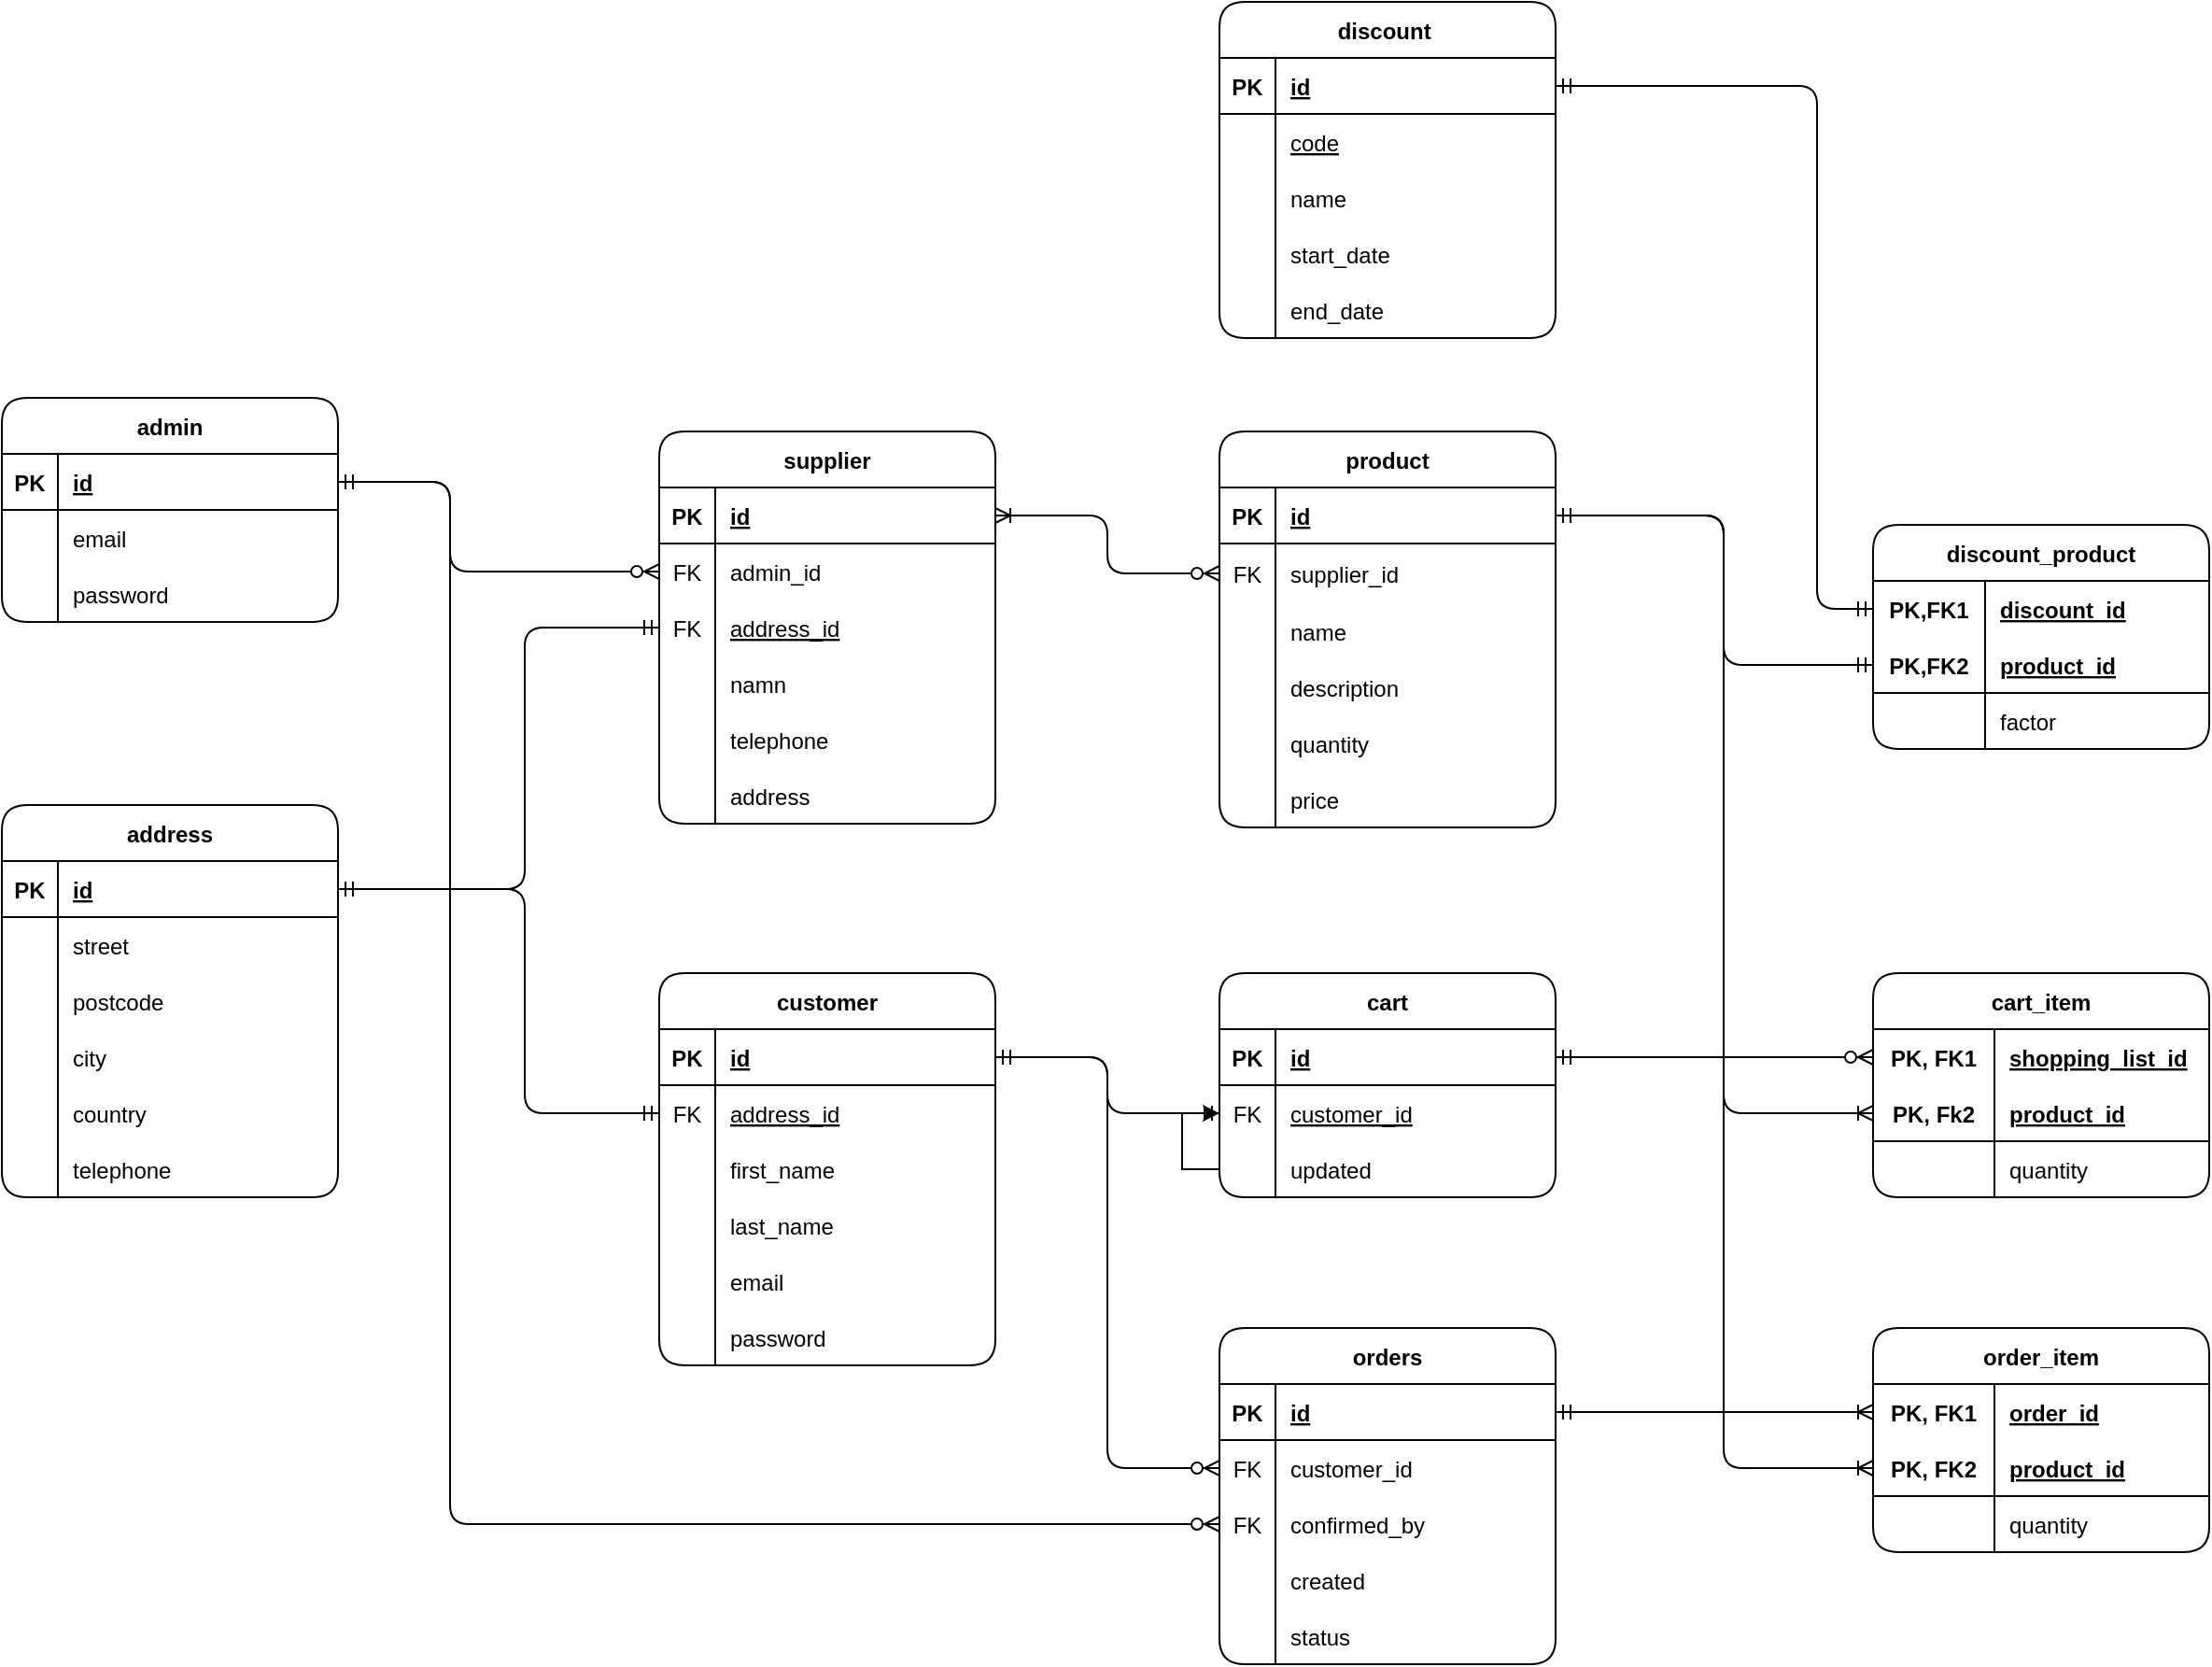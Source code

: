 <mxfile version="20.7.4" type="device"><diagram id="O_u5hDegxzhq3A6RJOMW" name="store"><mxGraphModel dx="472" dy="781" grid="1" gridSize="10" guides="1" tooltips="1" connect="1" arrows="1" fold="1" page="1" pageScale="1" pageWidth="1654" pageHeight="1169" math="0" shadow="0"><root><object label="" author="Pratchaya Khansomboon, Eric Lundin" id="0"><mxCell/></object><mxCell id="1" parent="0"/><mxCell id="uzOoil46FaPusDe4icp_-27" value="customer" style="shape=table;startSize=30;container=1;collapsible=1;childLayout=tableLayout;fixedRows=1;rowLines=0;fontStyle=1;align=center;resizeLast=1;rounded=1;" parent="1" vertex="1"><mxGeometry x="572" y="660" width="180" height="210" as="geometry"/></mxCell><mxCell id="uzOoil46FaPusDe4icp_-28" value="" style="shape=tableRow;horizontal=0;startSize=0;swimlaneHead=0;swimlaneBody=0;fillColor=none;collapsible=0;dropTarget=0;points=[[0,0.5],[1,0.5]];portConstraint=eastwest;top=0;left=0;right=0;bottom=1;" parent="uzOoil46FaPusDe4icp_-27" vertex="1"><mxGeometry y="30" width="180" height="30" as="geometry"/></mxCell><mxCell id="uzOoil46FaPusDe4icp_-29" value="PK" style="shape=partialRectangle;connectable=0;fillColor=none;top=0;left=0;bottom=0;right=0;fontStyle=1;overflow=hidden;" parent="uzOoil46FaPusDe4icp_-28" vertex="1"><mxGeometry width="30" height="30" as="geometry"><mxRectangle width="30" height="30" as="alternateBounds"/></mxGeometry></mxCell><mxCell id="uzOoil46FaPusDe4icp_-30" value="id" style="shape=partialRectangle;connectable=0;fillColor=none;top=0;left=0;bottom=0;right=0;align=left;spacingLeft=6;fontStyle=5;overflow=hidden;" parent="uzOoil46FaPusDe4icp_-28" vertex="1"><mxGeometry x="30" width="150" height="30" as="geometry"><mxRectangle width="150" height="30" as="alternateBounds"/></mxGeometry></mxCell><mxCell id="uzOoil46FaPusDe4icp_-40" value="" style="shape=tableRow;horizontal=0;startSize=0;swimlaneHead=0;swimlaneBody=0;fillColor=none;collapsible=0;dropTarget=0;points=[[0,0.5],[1,0.5]];portConstraint=eastwest;top=0;left=0;right=0;bottom=0;" parent="uzOoil46FaPusDe4icp_-27" vertex="1"><mxGeometry y="60" width="180" height="30" as="geometry"/></mxCell><mxCell id="uzOoil46FaPusDe4icp_-41" value="FK" style="shape=partialRectangle;connectable=0;fillColor=none;top=0;left=0;bottom=0;right=0;editable=1;overflow=hidden;" parent="uzOoil46FaPusDe4icp_-40" vertex="1"><mxGeometry width="30" height="30" as="geometry"><mxRectangle width="30" height="30" as="alternateBounds"/></mxGeometry></mxCell><mxCell id="uzOoil46FaPusDe4icp_-42" value="address_id" style="shape=partialRectangle;connectable=0;fillColor=none;top=0;left=0;bottom=0;right=0;align=left;spacingLeft=6;overflow=hidden;fontStyle=4" parent="uzOoil46FaPusDe4icp_-40" vertex="1"><mxGeometry x="30" width="150" height="30" as="geometry"><mxRectangle width="150" height="30" as="alternateBounds"/></mxGeometry></mxCell><mxCell id="uzOoil46FaPusDe4icp_-31" value="" style="shape=tableRow;horizontal=0;startSize=0;swimlaneHead=0;swimlaneBody=0;fillColor=none;collapsible=0;dropTarget=0;points=[[0,0.5],[1,0.5]];portConstraint=eastwest;top=0;left=0;right=0;bottom=0;" parent="uzOoil46FaPusDe4icp_-27" vertex="1"><mxGeometry y="90" width="180" height="30" as="geometry"/></mxCell><mxCell id="uzOoil46FaPusDe4icp_-32" value="" style="shape=partialRectangle;connectable=0;fillColor=none;top=0;left=0;bottom=0;right=0;editable=1;overflow=hidden;" parent="uzOoil46FaPusDe4icp_-31" vertex="1"><mxGeometry width="30" height="30" as="geometry"><mxRectangle width="30" height="30" as="alternateBounds"/></mxGeometry></mxCell><mxCell id="uzOoil46FaPusDe4icp_-33" value="first_name" style="shape=partialRectangle;connectable=0;fillColor=none;top=0;left=0;bottom=0;right=0;align=left;spacingLeft=6;overflow=hidden;" parent="uzOoil46FaPusDe4icp_-31" vertex="1"><mxGeometry x="30" width="150" height="30" as="geometry"><mxRectangle width="150" height="30" as="alternateBounds"/></mxGeometry></mxCell><mxCell id="uzOoil46FaPusDe4icp_-34" value="" style="shape=tableRow;horizontal=0;startSize=0;swimlaneHead=0;swimlaneBody=0;fillColor=none;collapsible=0;dropTarget=0;points=[[0,0.5],[1,0.5]];portConstraint=eastwest;top=0;left=0;right=0;bottom=0;" parent="uzOoil46FaPusDe4icp_-27" vertex="1"><mxGeometry y="120" width="180" height="30" as="geometry"/></mxCell><mxCell id="uzOoil46FaPusDe4icp_-35" value="" style="shape=partialRectangle;connectable=0;fillColor=none;top=0;left=0;bottom=0;right=0;editable=1;overflow=hidden;" parent="uzOoil46FaPusDe4icp_-34" vertex="1"><mxGeometry width="30" height="30" as="geometry"><mxRectangle width="30" height="30" as="alternateBounds"/></mxGeometry></mxCell><mxCell id="uzOoil46FaPusDe4icp_-36" value="last_name" style="shape=partialRectangle;connectable=0;fillColor=none;top=0;left=0;bottom=0;right=0;align=left;spacingLeft=6;overflow=hidden;" parent="uzOoil46FaPusDe4icp_-34" vertex="1"><mxGeometry x="30" width="150" height="30" as="geometry"><mxRectangle width="150" height="30" as="alternateBounds"/></mxGeometry></mxCell><mxCell id="uzOoil46FaPusDe4icp_-37" value="" style="shape=tableRow;horizontal=0;startSize=0;swimlaneHead=0;swimlaneBody=0;fillColor=none;collapsible=0;dropTarget=0;points=[[0,0.5],[1,0.5]];portConstraint=eastwest;top=0;left=0;right=0;bottom=0;" parent="uzOoil46FaPusDe4icp_-27" vertex="1"><mxGeometry y="150" width="180" height="30" as="geometry"/></mxCell><mxCell id="uzOoil46FaPusDe4icp_-38" value="" style="shape=partialRectangle;connectable=0;fillColor=none;top=0;left=0;bottom=0;right=0;editable=1;overflow=hidden;" parent="uzOoil46FaPusDe4icp_-37" vertex="1"><mxGeometry width="30" height="30" as="geometry"><mxRectangle width="30" height="30" as="alternateBounds"/></mxGeometry></mxCell><mxCell id="uzOoil46FaPusDe4icp_-39" value="email" style="shape=partialRectangle;connectable=0;fillColor=none;top=0;left=0;bottom=0;right=0;align=left;spacingLeft=6;overflow=hidden;" parent="uzOoil46FaPusDe4icp_-37" vertex="1"><mxGeometry x="30" width="150" height="30" as="geometry"><mxRectangle width="150" height="30" as="alternateBounds"/></mxGeometry></mxCell><mxCell id="uzOoil46FaPusDe4icp_-90" value="" style="shape=tableRow;horizontal=0;startSize=0;swimlaneHead=0;swimlaneBody=0;fillColor=none;collapsible=0;dropTarget=0;points=[[0,0.5],[1,0.5]];portConstraint=eastwest;top=0;left=0;right=0;bottom=0;" parent="uzOoil46FaPusDe4icp_-27" vertex="1"><mxGeometry y="180" width="180" height="30" as="geometry"/></mxCell><mxCell id="uzOoil46FaPusDe4icp_-91" value="" style="shape=partialRectangle;connectable=0;fillColor=none;top=0;left=0;bottom=0;right=0;editable=1;overflow=hidden;" parent="uzOoil46FaPusDe4icp_-90" vertex="1"><mxGeometry width="30" height="30" as="geometry"><mxRectangle width="30" height="30" as="alternateBounds"/></mxGeometry></mxCell><mxCell id="uzOoil46FaPusDe4icp_-92" value="password" style="shape=partialRectangle;connectable=0;fillColor=none;top=0;left=0;bottom=0;right=0;align=left;spacingLeft=6;overflow=hidden;" parent="uzOoil46FaPusDe4icp_-90" vertex="1"><mxGeometry x="30" width="150" height="30" as="geometry"><mxRectangle width="150" height="30" as="alternateBounds"/></mxGeometry></mxCell><mxCell id="uzOoil46FaPusDe4icp_-52" value="cart" style="shape=table;startSize=30;container=1;collapsible=1;childLayout=tableLayout;fixedRows=1;rowLines=0;fontStyle=1;align=center;resizeLast=1;rounded=1;" parent="1" vertex="1"><mxGeometry x="872" y="660" width="180" height="120" as="geometry"/></mxCell><mxCell id="uzOoil46FaPusDe4icp_-53" value="" style="shape=tableRow;horizontal=0;startSize=0;swimlaneHead=0;swimlaneBody=0;fillColor=none;collapsible=0;dropTarget=0;points=[[0,0.5],[1,0.5]];portConstraint=eastwest;top=0;left=0;right=0;bottom=1;" parent="uzOoil46FaPusDe4icp_-52" vertex="1"><mxGeometry y="30" width="180" height="30" as="geometry"/></mxCell><mxCell id="uzOoil46FaPusDe4icp_-54" value="PK" style="shape=partialRectangle;connectable=0;fillColor=none;top=0;left=0;bottom=0;right=0;fontStyle=1;overflow=hidden;" parent="uzOoil46FaPusDe4icp_-53" vertex="1"><mxGeometry width="30" height="30" as="geometry"><mxRectangle width="30" height="30" as="alternateBounds"/></mxGeometry></mxCell><mxCell id="uzOoil46FaPusDe4icp_-55" value="id" style="shape=partialRectangle;connectable=0;fillColor=none;top=0;left=0;bottom=0;right=0;align=left;spacingLeft=6;fontStyle=5;overflow=hidden;" parent="uzOoil46FaPusDe4icp_-53" vertex="1"><mxGeometry x="30" width="150" height="30" as="geometry"><mxRectangle width="150" height="30" as="alternateBounds"/></mxGeometry></mxCell><mxCell id="uzOoil46FaPusDe4icp_-65" value="" style="shape=tableRow;horizontal=0;startSize=0;swimlaneHead=0;swimlaneBody=0;fillColor=none;collapsible=0;dropTarget=0;points=[[0,0.5],[1,0.5]];portConstraint=eastwest;top=0;left=0;right=0;bottom=0;" parent="uzOoil46FaPusDe4icp_-52" vertex="1"><mxGeometry y="60" width="180" height="30" as="geometry"/></mxCell><mxCell id="uzOoil46FaPusDe4icp_-66" value="FK" style="shape=partialRectangle;connectable=0;fillColor=none;top=0;left=0;bottom=0;right=0;fontStyle=0;overflow=hidden;" parent="uzOoil46FaPusDe4icp_-65" vertex="1"><mxGeometry width="30" height="30" as="geometry"><mxRectangle width="30" height="30" as="alternateBounds"/></mxGeometry></mxCell><mxCell id="uzOoil46FaPusDe4icp_-67" value="customer_id" style="shape=partialRectangle;connectable=0;fillColor=none;top=0;left=0;bottom=0;right=0;align=left;spacingLeft=6;fontStyle=4;overflow=hidden;" parent="uzOoil46FaPusDe4icp_-65" vertex="1"><mxGeometry x="30" width="150" height="30" as="geometry"><mxRectangle width="150" height="30" as="alternateBounds"/></mxGeometry></mxCell><mxCell id="-0WM-Yvgb6raz17tv90a-7" style="edgeStyle=orthogonalEdgeStyle;rounded=0;orthogonalLoop=1;jettySize=auto;html=1;" edge="1" parent="uzOoil46FaPusDe4icp_-52" source="uzOoil46FaPusDe4icp_-68" target="uzOoil46FaPusDe4icp_-65"><mxGeometry relative="1" as="geometry"/></mxCell><mxCell id="uzOoil46FaPusDe4icp_-68" value="" style="shape=tableRow;horizontal=0;startSize=0;swimlaneHead=0;swimlaneBody=0;fillColor=none;collapsible=0;dropTarget=0;points=[[0,0.5],[1,0.5]];portConstraint=eastwest;top=0;left=0;right=0;bottom=0;" parent="uzOoil46FaPusDe4icp_-52" vertex="1"><mxGeometry y="90" width="180" height="30" as="geometry"/></mxCell><mxCell id="uzOoil46FaPusDe4icp_-69" value="" style="shape=partialRectangle;connectable=0;fillColor=none;top=0;left=0;bottom=0;right=0;editable=1;overflow=hidden;" parent="uzOoil46FaPusDe4icp_-68" vertex="1"><mxGeometry width="30" height="30" as="geometry"><mxRectangle width="30" height="30" as="alternateBounds"/></mxGeometry></mxCell><mxCell id="uzOoil46FaPusDe4icp_-70" value="updated" style="shape=partialRectangle;connectable=0;fillColor=none;top=0;left=0;bottom=0;right=0;align=left;spacingLeft=6;overflow=hidden;" parent="uzOoil46FaPusDe4icp_-68" vertex="1"><mxGeometry x="30" width="150" height="30" as="geometry"><mxRectangle width="150" height="30" as="alternateBounds"/></mxGeometry></mxCell><mxCell id="uzOoil46FaPusDe4icp_-71" value="cart_item" style="shape=table;startSize=30;container=1;collapsible=1;childLayout=tableLayout;fixedRows=1;rowLines=0;fontStyle=1;align=center;resizeLast=1;rounded=1;" parent="1" vertex="1"><mxGeometry x="1222" y="660" width="180" height="120" as="geometry"/></mxCell><mxCell id="uzOoil46FaPusDe4icp_-72" value="" style="shape=tableRow;horizontal=0;startSize=0;swimlaneHead=0;swimlaneBody=0;fillColor=none;collapsible=0;dropTarget=0;points=[[0,0.5],[1,0.5]];portConstraint=eastwest;top=0;left=0;right=0;bottom=1;strokeColor=none;" parent="uzOoil46FaPusDe4icp_-71" vertex="1"><mxGeometry y="30" width="180" height="30" as="geometry"/></mxCell><mxCell id="uzOoil46FaPusDe4icp_-73" value="PK, FK1" style="shape=partialRectangle;connectable=0;fillColor=none;top=0;left=0;bottom=0;right=0;fontStyle=1;overflow=hidden;" parent="uzOoil46FaPusDe4icp_-72" vertex="1"><mxGeometry width="65.0" height="30" as="geometry"><mxRectangle width="65.0" height="30" as="alternateBounds"/></mxGeometry></mxCell><mxCell id="uzOoil46FaPusDe4icp_-74" value="shopping_list_id" style="shape=partialRectangle;connectable=0;fillColor=none;top=0;left=0;bottom=0;right=0;align=left;spacingLeft=6;fontStyle=5;overflow=hidden;" parent="uzOoil46FaPusDe4icp_-72" vertex="1"><mxGeometry x="65.0" width="115.0" height="30" as="geometry"><mxRectangle width="115.0" height="30" as="alternateBounds"/></mxGeometry></mxCell><mxCell id="8naBbGpd3YxQn6M0OBc--4" value="" style="shape=tableRow;horizontal=0;startSize=0;swimlaneHead=0;swimlaneBody=0;fillColor=none;collapsible=0;dropTarget=0;points=[[0,0.5],[1,0.5]];portConstraint=eastwest;top=0;left=0;right=0;bottom=1;" parent="uzOoil46FaPusDe4icp_-71" vertex="1"><mxGeometry y="60" width="180" height="30" as="geometry"/></mxCell><mxCell id="8naBbGpd3YxQn6M0OBc--5" value="PK, Fk2" style="shape=partialRectangle;connectable=0;fillColor=none;top=0;left=0;bottom=0;right=0;fontStyle=1;overflow=hidden;" parent="8naBbGpd3YxQn6M0OBc--4" vertex="1"><mxGeometry width="65.0" height="30" as="geometry"><mxRectangle width="65.0" height="30" as="alternateBounds"/></mxGeometry></mxCell><mxCell id="8naBbGpd3YxQn6M0OBc--6" value="product_id" style="shape=partialRectangle;connectable=0;fillColor=none;top=0;left=0;bottom=0;right=0;align=left;spacingLeft=6;fontStyle=5;overflow=hidden;" parent="8naBbGpd3YxQn6M0OBc--4" vertex="1"><mxGeometry x="65.0" width="115.0" height="30" as="geometry"><mxRectangle width="115.0" height="30" as="alternateBounds"/></mxGeometry></mxCell><mxCell id="uzOoil46FaPusDe4icp_-84" value="" style="shape=tableRow;horizontal=0;startSize=0;swimlaneHead=0;swimlaneBody=0;fillColor=none;collapsible=0;dropTarget=0;points=[[0,0.5],[1,0.5]];portConstraint=eastwest;top=0;left=0;right=0;bottom=0;" parent="uzOoil46FaPusDe4icp_-71" vertex="1"><mxGeometry y="90" width="180" height="30" as="geometry"/></mxCell><mxCell id="uzOoil46FaPusDe4icp_-85" value="" style="shape=partialRectangle;connectable=0;fillColor=none;top=0;left=0;bottom=0;right=0;editable=1;overflow=hidden;" parent="uzOoil46FaPusDe4icp_-84" vertex="1"><mxGeometry width="65.0" height="30" as="geometry"><mxRectangle width="65.0" height="30" as="alternateBounds"/></mxGeometry></mxCell><mxCell id="uzOoil46FaPusDe4icp_-86" value="quantity" style="shape=partialRectangle;connectable=0;fillColor=none;top=0;left=0;bottom=0;right=0;align=left;spacingLeft=6;overflow=hidden;" parent="uzOoil46FaPusDe4icp_-84" vertex="1"><mxGeometry x="65.0" width="115.0" height="30" as="geometry"><mxRectangle width="115.0" height="30" as="alternateBounds"/></mxGeometry></mxCell><mxCell id="uzOoil46FaPusDe4icp_-88" value="" style="edgeStyle=orthogonalEdgeStyle;fontSize=12;html=1;endArrow=ERmandOne;startArrow=ERmandOne;rounded=1;exitX=1;exitY=0.5;exitDx=0;exitDy=0;entryX=0;entryY=0.5;entryDx=0;entryDy=0;endFill=0;" parent="1" source="uzOoil46FaPusDe4icp_-28" target="uzOoil46FaPusDe4icp_-65" edge="1"><mxGeometry width="100" height="100" relative="1" as="geometry"><mxPoint x="942" y="880" as="sourcePoint"/><mxPoint x="1042" y="780" as="targetPoint"/></mxGeometry></mxCell><mxCell id="uzOoil46FaPusDe4icp_-89" value="" style="edgeStyle=orthogonalEdgeStyle;fontSize=12;html=1;endArrow=ERzeroToMany;startArrow=ERmandOne;rounded=1;exitX=1;exitY=0.5;exitDx=0;exitDy=0;entryX=0;entryY=0.5;entryDx=0;entryDy=0;" parent="1" source="uzOoil46FaPusDe4icp_-53" target="uzOoil46FaPusDe4icp_-72" edge="1"><mxGeometry width="100" height="100" relative="1" as="geometry"><mxPoint x="942" y="880" as="sourcePoint"/><mxPoint x="1042" y="780" as="targetPoint"/><Array as="points"><mxPoint x="1157" y="705"/><mxPoint x="1157" y="705"/></Array></mxGeometry></mxCell><mxCell id="uzOoil46FaPusDe4icp_-93" value="orders" style="shape=table;startSize=30;container=1;collapsible=1;childLayout=tableLayout;fixedRows=1;rowLines=0;fontStyle=1;align=center;resizeLast=1;rounded=1;" parent="1" vertex="1"><mxGeometry x="872" y="850" width="180" height="180" as="geometry"/></mxCell><mxCell id="uzOoil46FaPusDe4icp_-94" value="" style="shape=tableRow;horizontal=0;startSize=0;swimlaneHead=0;swimlaneBody=0;fillColor=none;collapsible=0;dropTarget=0;points=[[0,0.5],[1,0.5]];portConstraint=eastwest;top=0;left=0;right=0;bottom=1;" parent="uzOoil46FaPusDe4icp_-93" vertex="1"><mxGeometry y="30" width="180" height="30" as="geometry"/></mxCell><mxCell id="uzOoil46FaPusDe4icp_-95" value="PK" style="shape=partialRectangle;connectable=0;fillColor=none;top=0;left=0;bottom=0;right=0;fontStyle=1;overflow=hidden;" parent="uzOoil46FaPusDe4icp_-94" vertex="1"><mxGeometry width="30" height="30" as="geometry"><mxRectangle width="30" height="30" as="alternateBounds"/></mxGeometry></mxCell><mxCell id="uzOoil46FaPusDe4icp_-96" value="id" style="shape=partialRectangle;connectable=0;fillColor=none;top=0;left=0;bottom=0;right=0;align=left;spacingLeft=6;fontStyle=5;overflow=hidden;" parent="uzOoil46FaPusDe4icp_-94" vertex="1"><mxGeometry x="30" width="150" height="30" as="geometry"><mxRectangle width="150" height="30" as="alternateBounds"/></mxGeometry></mxCell><mxCell id="uzOoil46FaPusDe4icp_-103" value="" style="shape=tableRow;horizontal=0;startSize=0;swimlaneHead=0;swimlaneBody=0;fillColor=none;collapsible=0;dropTarget=0;points=[[0,0.5],[1,0.5]];portConstraint=eastwest;top=0;left=0;right=0;bottom=0;" parent="uzOoil46FaPusDe4icp_-93" vertex="1"><mxGeometry y="60" width="180" height="30" as="geometry"/></mxCell><mxCell id="uzOoil46FaPusDe4icp_-104" value="FK" style="shape=partialRectangle;connectable=0;fillColor=none;top=0;left=0;bottom=0;right=0;editable=1;overflow=hidden;" parent="uzOoil46FaPusDe4icp_-103" vertex="1"><mxGeometry width="30" height="30" as="geometry"><mxRectangle width="30" height="30" as="alternateBounds"/></mxGeometry></mxCell><mxCell id="uzOoil46FaPusDe4icp_-105" value="customer_id" style="shape=partialRectangle;connectable=0;fillColor=none;top=0;left=0;bottom=0;right=0;align=left;spacingLeft=6;overflow=hidden;" parent="uzOoil46FaPusDe4icp_-103" vertex="1"><mxGeometry x="30" width="150" height="30" as="geometry"><mxRectangle width="150" height="30" as="alternateBounds"/></mxGeometry></mxCell><mxCell id="ajuyiBpz3wt1pcAddQGi-5" value="" style="shape=tableRow;horizontal=0;startSize=0;swimlaneHead=0;swimlaneBody=0;fillColor=none;collapsible=0;dropTarget=0;points=[[0,0.5],[1,0.5]];portConstraint=eastwest;top=0;left=0;right=0;bottom=0;" parent="uzOoil46FaPusDe4icp_-93" vertex="1"><mxGeometry y="90" width="180" height="30" as="geometry"/></mxCell><mxCell id="ajuyiBpz3wt1pcAddQGi-6" value="FK" style="shape=partialRectangle;connectable=0;fillColor=none;top=0;left=0;bottom=0;right=0;fontStyle=0;overflow=hidden;" parent="ajuyiBpz3wt1pcAddQGi-5" vertex="1"><mxGeometry width="30" height="30" as="geometry"><mxRectangle width="30" height="30" as="alternateBounds"/></mxGeometry></mxCell><mxCell id="ajuyiBpz3wt1pcAddQGi-7" value="confirmed_by" style="shape=partialRectangle;connectable=0;fillColor=none;top=0;left=0;bottom=0;right=0;align=left;spacingLeft=6;fontStyle=0;overflow=hidden;" parent="ajuyiBpz3wt1pcAddQGi-5" vertex="1"><mxGeometry x="30" width="150" height="30" as="geometry"><mxRectangle width="150" height="30" as="alternateBounds"/></mxGeometry></mxCell><mxCell id="uzOoil46FaPusDe4icp_-106" value="" style="shape=tableRow;horizontal=0;startSize=0;swimlaneHead=0;swimlaneBody=0;fillColor=none;collapsible=0;dropTarget=0;points=[[0,0.5],[1,0.5]];portConstraint=eastwest;top=0;left=0;right=0;bottom=0;" parent="uzOoil46FaPusDe4icp_-93" vertex="1"><mxGeometry y="120" width="180" height="30" as="geometry"/></mxCell><mxCell id="uzOoil46FaPusDe4icp_-107" value="" style="shape=partialRectangle;connectable=0;fillColor=none;top=0;left=0;bottom=0;right=0;editable=1;overflow=hidden;" parent="uzOoil46FaPusDe4icp_-106" vertex="1"><mxGeometry width="30" height="30" as="geometry"><mxRectangle width="30" height="30" as="alternateBounds"/></mxGeometry></mxCell><mxCell id="uzOoil46FaPusDe4icp_-108" value="created" style="shape=partialRectangle;connectable=0;fillColor=none;top=0;left=0;bottom=0;right=0;align=left;spacingLeft=6;overflow=hidden;" parent="uzOoil46FaPusDe4icp_-106" vertex="1"><mxGeometry x="30" width="150" height="30" as="geometry"><mxRectangle width="150" height="30" as="alternateBounds"/></mxGeometry></mxCell><mxCell id="uzOoil46FaPusDe4icp_-109" value="" style="shape=tableRow;horizontal=0;startSize=0;swimlaneHead=0;swimlaneBody=0;fillColor=none;collapsible=0;dropTarget=0;points=[[0,0.5],[1,0.5]];portConstraint=eastwest;top=0;left=0;right=0;bottom=0;" parent="uzOoil46FaPusDe4icp_-93" vertex="1"><mxGeometry y="150" width="180" height="30" as="geometry"/></mxCell><mxCell id="uzOoil46FaPusDe4icp_-110" value="" style="shape=partialRectangle;connectable=0;fillColor=none;top=0;left=0;bottom=0;right=0;editable=1;overflow=hidden;" parent="uzOoil46FaPusDe4icp_-109" vertex="1"><mxGeometry width="30" height="30" as="geometry"><mxRectangle width="30" height="30" as="alternateBounds"/></mxGeometry></mxCell><mxCell id="uzOoil46FaPusDe4icp_-111" value="status" style="shape=partialRectangle;connectable=0;fillColor=none;top=0;left=0;bottom=0;right=0;align=left;spacingLeft=6;overflow=hidden;" parent="uzOoil46FaPusDe4icp_-109" vertex="1"><mxGeometry x="30" width="150" height="30" as="geometry"><mxRectangle width="150" height="30" as="alternateBounds"/></mxGeometry></mxCell><mxCell id="uzOoil46FaPusDe4icp_-112" value="order_item" style="shape=table;startSize=30;container=1;collapsible=1;childLayout=tableLayout;fixedRows=1;rowLines=0;fontStyle=1;align=center;resizeLast=1;rounded=1;" parent="1" vertex="1"><mxGeometry x="1222" y="850" width="180" height="120" as="geometry"/></mxCell><mxCell id="uzOoil46FaPusDe4icp_-113" value="" style="shape=tableRow;horizontal=0;startSize=0;swimlaneHead=0;swimlaneBody=0;fillColor=none;collapsible=0;dropTarget=0;points=[[0,0.5],[1,0.5]];portConstraint=eastwest;top=0;left=0;right=0;bottom=1;strokeColor=none;" parent="uzOoil46FaPusDe4icp_-112" vertex="1"><mxGeometry y="30" width="180" height="30" as="geometry"/></mxCell><mxCell id="uzOoil46FaPusDe4icp_-114" value="PK, FK1" style="shape=partialRectangle;connectable=0;fillColor=none;top=0;left=0;bottom=0;right=0;fontStyle=1;overflow=hidden;" parent="uzOoil46FaPusDe4icp_-113" vertex="1"><mxGeometry width="65" height="30" as="geometry"><mxRectangle width="65" height="30" as="alternateBounds"/></mxGeometry></mxCell><mxCell id="uzOoil46FaPusDe4icp_-115" value="order_id" style="shape=partialRectangle;connectable=0;fillColor=none;top=0;left=0;bottom=0;right=0;align=left;spacingLeft=6;fontStyle=5;overflow=hidden;" parent="uzOoil46FaPusDe4icp_-113" vertex="1"><mxGeometry x="65" width="115" height="30" as="geometry"><mxRectangle width="115" height="30" as="alternateBounds"/></mxGeometry></mxCell><mxCell id="8naBbGpd3YxQn6M0OBc--7" value="" style="shape=tableRow;horizontal=0;startSize=0;swimlaneHead=0;swimlaneBody=0;fillColor=none;collapsible=0;dropTarget=0;points=[[0,0.5],[1,0.5]];portConstraint=eastwest;top=0;left=0;right=0;bottom=1;" parent="uzOoil46FaPusDe4icp_-112" vertex="1"><mxGeometry y="60" width="180" height="30" as="geometry"/></mxCell><mxCell id="8naBbGpd3YxQn6M0OBc--8" value="PK, FK2" style="shape=partialRectangle;connectable=0;fillColor=none;top=0;left=0;bottom=0;right=0;fontStyle=1;overflow=hidden;" parent="8naBbGpd3YxQn6M0OBc--7" vertex="1"><mxGeometry width="65" height="30" as="geometry"><mxRectangle width="65" height="30" as="alternateBounds"/></mxGeometry></mxCell><mxCell id="8naBbGpd3YxQn6M0OBc--9" value="product_id" style="shape=partialRectangle;connectable=0;fillColor=none;top=0;left=0;bottom=0;right=0;align=left;spacingLeft=6;fontStyle=5;overflow=hidden;" parent="8naBbGpd3YxQn6M0OBc--7" vertex="1"><mxGeometry x="65" width="115" height="30" as="geometry"><mxRectangle width="115" height="30" as="alternateBounds"/></mxGeometry></mxCell><mxCell id="uzOoil46FaPusDe4icp_-128" value="" style="shape=tableRow;horizontal=0;startSize=0;swimlaneHead=0;swimlaneBody=0;fillColor=none;collapsible=0;dropTarget=0;points=[[0,0.5],[1,0.5]];portConstraint=eastwest;top=0;left=0;right=0;bottom=0;" parent="uzOoil46FaPusDe4icp_-112" vertex="1"><mxGeometry y="90" width="180" height="30" as="geometry"/></mxCell><mxCell id="uzOoil46FaPusDe4icp_-129" value="" style="shape=partialRectangle;connectable=0;fillColor=none;top=0;left=0;bottom=0;right=0;editable=1;overflow=hidden;" parent="uzOoil46FaPusDe4icp_-128" vertex="1"><mxGeometry width="65" height="30" as="geometry"><mxRectangle width="65" height="30" as="alternateBounds"/></mxGeometry></mxCell><mxCell id="uzOoil46FaPusDe4icp_-130" value="quantity" style="shape=partialRectangle;connectable=0;fillColor=none;top=0;left=0;bottom=0;right=0;align=left;spacingLeft=6;overflow=hidden;" parent="uzOoil46FaPusDe4icp_-128" vertex="1"><mxGeometry x="65" width="115" height="30" as="geometry"><mxRectangle width="115" height="30" as="alternateBounds"/></mxGeometry></mxCell><mxCell id="uzOoil46FaPusDe4icp_-131" value="" style="edgeStyle=orthogonalEdgeStyle;fontSize=12;html=1;endArrow=ERoneToMany;startArrow=ERmandOne;rounded=1;entryX=0;entryY=0.5;entryDx=0;entryDy=0;exitX=1;exitY=0.5;exitDx=0;exitDy=0;" parent="1" source="uzOoil46FaPusDe4icp_-94" target="uzOoil46FaPusDe4icp_-113" edge="1"><mxGeometry width="100" height="100" relative="1" as="geometry"><mxPoint x="972" y="970" as="sourcePoint"/><mxPoint x="1222.0" y="955" as="targetPoint"/><Array as="points"><mxPoint x="1157" y="895"/><mxPoint x="1157" y="895"/></Array></mxGeometry></mxCell><mxCell id="uzOoil46FaPusDe4icp_-133" value="" style="edgeStyle=orthogonalEdgeStyle;fontSize=12;html=1;endArrow=ERzeroToMany;startArrow=ERmandOne;rounded=1;exitX=1;exitY=0.5;exitDx=0;exitDy=0;entryX=0;entryY=0.5;entryDx=0;entryDy=0;" parent="1" source="uzOoil46FaPusDe4icp_-28" target="uzOoil46FaPusDe4icp_-103" edge="1"><mxGeometry width="100" height="100" relative="1" as="geometry"><mxPoint x="932" y="1010" as="sourcePoint"/><mxPoint x="1032" y="910" as="targetPoint"/></mxGeometry></mxCell><mxCell id="uzOoil46FaPusDe4icp_-134" value="product" style="shape=table;startSize=30;container=1;collapsible=1;childLayout=tableLayout;fixedRows=1;rowLines=0;fontStyle=1;align=center;resizeLast=1;rounded=1;" parent="1" vertex="1"><mxGeometry x="872" y="370" width="180" height="212.0" as="geometry"/></mxCell><mxCell id="uzOoil46FaPusDe4icp_-135" value="" style="shape=tableRow;horizontal=0;startSize=0;swimlaneHead=0;swimlaneBody=0;fillColor=none;collapsible=0;dropTarget=0;points=[[0,0.5],[1,0.5]];portConstraint=eastwest;top=0;left=0;right=0;bottom=1;" parent="uzOoil46FaPusDe4icp_-134" vertex="1"><mxGeometry y="30" width="180" height="30" as="geometry"/></mxCell><mxCell id="uzOoil46FaPusDe4icp_-136" value="PK" style="shape=partialRectangle;connectable=0;fillColor=none;top=0;left=0;bottom=0;right=0;fontStyle=1;overflow=hidden;" parent="uzOoil46FaPusDe4icp_-135" vertex="1"><mxGeometry width="30" height="30" as="geometry"><mxRectangle width="30" height="30" as="alternateBounds"/></mxGeometry></mxCell><mxCell id="uzOoil46FaPusDe4icp_-137" value="id" style="shape=partialRectangle;connectable=0;fillColor=none;top=0;left=0;bottom=0;right=0;align=left;spacingLeft=6;fontStyle=5;overflow=hidden;" parent="uzOoil46FaPusDe4icp_-135" vertex="1"><mxGeometry x="30" width="150" height="30" as="geometry"><mxRectangle width="150" height="30" as="alternateBounds"/></mxGeometry></mxCell><mxCell id="uzOoil46FaPusDe4icp_-156" value="" style="shape=tableRow;horizontal=0;startSize=0;swimlaneHead=0;swimlaneBody=0;fillColor=none;collapsible=0;dropTarget=0;points=[[0,0.5],[1,0.5]];portConstraint=eastwest;top=0;left=0;right=0;bottom=0;" parent="uzOoil46FaPusDe4icp_-134" vertex="1"><mxGeometry y="60" width="180" height="32" as="geometry"/></mxCell><mxCell id="uzOoil46FaPusDe4icp_-157" value="FK" style="shape=partialRectangle;connectable=0;fillColor=none;top=0;left=0;bottom=0;right=0;editable=1;overflow=hidden;" parent="uzOoil46FaPusDe4icp_-156" vertex="1"><mxGeometry width="30" height="32" as="geometry"><mxRectangle width="30" height="32" as="alternateBounds"/></mxGeometry></mxCell><mxCell id="uzOoil46FaPusDe4icp_-158" value="supplier_id" style="shape=partialRectangle;connectable=0;fillColor=none;top=0;left=0;bottom=0;right=0;align=left;spacingLeft=6;overflow=hidden;" parent="uzOoil46FaPusDe4icp_-156" vertex="1"><mxGeometry x="30" width="150" height="32" as="geometry"><mxRectangle width="150" height="32" as="alternateBounds"/></mxGeometry></mxCell><mxCell id="uzOoil46FaPusDe4icp_-138" value="" style="shape=tableRow;horizontal=0;startSize=0;swimlaneHead=0;swimlaneBody=0;fillColor=none;collapsible=0;dropTarget=0;points=[[0,0.5],[1,0.5]];portConstraint=eastwest;top=0;left=0;right=0;bottom=0;" parent="uzOoil46FaPusDe4icp_-134" vertex="1"><mxGeometry y="92" width="180" height="30" as="geometry"/></mxCell><mxCell id="uzOoil46FaPusDe4icp_-139" value="" style="shape=partialRectangle;connectable=0;fillColor=none;top=0;left=0;bottom=0;right=0;editable=1;overflow=hidden;" parent="uzOoil46FaPusDe4icp_-138" vertex="1"><mxGeometry width="30" height="30" as="geometry"><mxRectangle width="30" height="30" as="alternateBounds"/></mxGeometry></mxCell><mxCell id="uzOoil46FaPusDe4icp_-140" value="name" style="shape=partialRectangle;connectable=0;fillColor=none;top=0;left=0;bottom=0;right=0;align=left;spacingLeft=6;overflow=hidden;" parent="uzOoil46FaPusDe4icp_-138" vertex="1"><mxGeometry x="30" width="150" height="30" as="geometry"><mxRectangle width="150" height="30" as="alternateBounds"/></mxGeometry></mxCell><mxCell id="-0WM-Yvgb6raz17tv90a-4" value="" style="shape=tableRow;horizontal=0;startSize=0;swimlaneHead=0;swimlaneBody=0;fillColor=none;collapsible=0;dropTarget=0;points=[[0,0.5],[1,0.5]];portConstraint=eastwest;top=0;left=0;right=0;bottom=0;" vertex="1" parent="uzOoil46FaPusDe4icp_-134"><mxGeometry y="122" width="180" height="30" as="geometry"/></mxCell><mxCell id="-0WM-Yvgb6raz17tv90a-5" value="" style="shape=partialRectangle;connectable=0;fillColor=none;top=0;left=0;bottom=0;right=0;editable=1;overflow=hidden;" vertex="1" parent="-0WM-Yvgb6raz17tv90a-4"><mxGeometry width="30" height="30" as="geometry"><mxRectangle width="30" height="30" as="alternateBounds"/></mxGeometry></mxCell><mxCell id="-0WM-Yvgb6raz17tv90a-6" value="description" style="shape=partialRectangle;connectable=0;fillColor=none;top=0;left=0;bottom=0;right=0;align=left;spacingLeft=6;overflow=hidden;" vertex="1" parent="-0WM-Yvgb6raz17tv90a-4"><mxGeometry x="30" width="150" height="30" as="geometry"><mxRectangle width="150" height="30" as="alternateBounds"/></mxGeometry></mxCell><mxCell id="uzOoil46FaPusDe4icp_-150" value="" style="shape=tableRow;horizontal=0;startSize=0;swimlaneHead=0;swimlaneBody=0;fillColor=none;collapsible=0;dropTarget=0;points=[[0,0.5],[1,0.5]];portConstraint=eastwest;top=0;left=0;right=0;bottom=0;" parent="uzOoil46FaPusDe4icp_-134" vertex="1"><mxGeometry y="152" width="180" height="30" as="geometry"/></mxCell><mxCell id="uzOoil46FaPusDe4icp_-151" value="" style="shape=partialRectangle;connectable=0;fillColor=none;top=0;left=0;bottom=0;right=0;editable=1;overflow=hidden;" parent="uzOoil46FaPusDe4icp_-150" vertex="1"><mxGeometry width="30" height="30" as="geometry"><mxRectangle width="30" height="30" as="alternateBounds"/></mxGeometry></mxCell><mxCell id="uzOoil46FaPusDe4icp_-152" value="quantity" style="shape=partialRectangle;connectable=0;fillColor=none;top=0;left=0;bottom=0;right=0;align=left;spacingLeft=6;overflow=hidden;" parent="uzOoil46FaPusDe4icp_-150" vertex="1"><mxGeometry x="30" width="150" height="30" as="geometry"><mxRectangle width="150" height="30" as="alternateBounds"/></mxGeometry></mxCell><mxCell id="uzOoil46FaPusDe4icp_-153" value="" style="shape=tableRow;horizontal=0;startSize=0;swimlaneHead=0;swimlaneBody=0;fillColor=none;collapsible=0;dropTarget=0;points=[[0,0.5],[1,0.5]];portConstraint=eastwest;top=0;left=0;right=0;bottom=0;" parent="uzOoil46FaPusDe4icp_-134" vertex="1"><mxGeometry y="182" width="180" height="30" as="geometry"/></mxCell><mxCell id="uzOoil46FaPusDe4icp_-154" value="" style="shape=partialRectangle;connectable=0;fillColor=none;top=0;left=0;bottom=0;right=0;editable=1;overflow=hidden;" parent="uzOoil46FaPusDe4icp_-153" vertex="1"><mxGeometry width="30" height="30" as="geometry"><mxRectangle width="30" height="30" as="alternateBounds"/></mxGeometry></mxCell><mxCell id="uzOoil46FaPusDe4icp_-155" value="price" style="shape=partialRectangle;connectable=0;fillColor=none;top=0;left=0;bottom=0;right=0;align=left;spacingLeft=6;overflow=hidden;" parent="uzOoil46FaPusDe4icp_-153" vertex="1"><mxGeometry x="30" width="150" height="30" as="geometry"><mxRectangle width="150" height="30" as="alternateBounds"/></mxGeometry></mxCell><mxCell id="uzOoil46FaPusDe4icp_-162" value="" style="edgeStyle=orthogonalEdgeStyle;fontSize=12;html=1;endArrow=ERoneToMany;endFill=0;rounded=1;entryX=0;entryY=0.5;entryDx=0;entryDy=0;exitX=1;exitY=0.5;exitDx=0;exitDy=0;startArrow=ERmandOne;startFill=0;" parent="1" source="uzOoil46FaPusDe4icp_-135" target="8naBbGpd3YxQn6M0OBc--4" edge="1"><mxGeometry width="100" height="100" relative="1" as="geometry"><mxPoint x="992" y="740" as="sourcePoint"/><mxPoint x="1092" y="640" as="targetPoint"/><Array as="points"><mxPoint x="1142" y="415"/><mxPoint x="1142" y="735"/></Array></mxGeometry></mxCell><mxCell id="uzOoil46FaPusDe4icp_-164" value="" style="edgeStyle=orthogonalEdgeStyle;fontSize=12;html=1;endArrow=ERoneToMany;endFill=0;rounded=1;entryX=0;entryY=0.5;entryDx=0;entryDy=0;exitX=1;exitY=0.5;exitDx=0;exitDy=0;startArrow=ERmandOne;startFill=0;" parent="1" source="uzOoil46FaPusDe4icp_-135" target="8naBbGpd3YxQn6M0OBc--7" edge="1"><mxGeometry width="100" height="100" relative="1" as="geometry"><mxPoint x="992" y="740" as="sourcePoint"/><mxPoint x="1222.0" y="955" as="targetPoint"/><Array as="points"><mxPoint x="1142" y="415"/><mxPoint x="1142" y="925"/></Array></mxGeometry></mxCell><mxCell id="uzOoil46FaPusDe4icp_-165" value="supplier" style="shape=table;startSize=30;container=1;collapsible=1;childLayout=tableLayout;fixedRows=1;rowLines=0;fontStyle=1;align=center;resizeLast=1;rounded=1;" parent="1" vertex="1"><mxGeometry x="572" y="370" width="180" height="210" as="geometry"/></mxCell><mxCell id="uzOoil46FaPusDe4icp_-166" value="" style="shape=tableRow;horizontal=0;startSize=0;swimlaneHead=0;swimlaneBody=0;fillColor=none;collapsible=0;dropTarget=0;points=[[0,0.5],[1,0.5]];portConstraint=eastwest;top=0;left=0;right=0;bottom=1;" parent="uzOoil46FaPusDe4icp_-165" vertex="1"><mxGeometry y="30" width="180" height="30" as="geometry"/></mxCell><mxCell id="uzOoil46FaPusDe4icp_-167" value="PK" style="shape=partialRectangle;connectable=0;fillColor=none;top=0;left=0;bottom=0;right=0;fontStyle=1;overflow=hidden;" parent="uzOoil46FaPusDe4icp_-166" vertex="1"><mxGeometry width="30" height="30" as="geometry"><mxRectangle width="30" height="30" as="alternateBounds"/></mxGeometry></mxCell><mxCell id="uzOoil46FaPusDe4icp_-168" value="id" style="shape=partialRectangle;connectable=0;fillColor=none;top=0;left=0;bottom=0;right=0;align=left;spacingLeft=6;fontStyle=5;overflow=hidden;" parent="uzOoil46FaPusDe4icp_-166" vertex="1"><mxGeometry x="30" width="150" height="30" as="geometry"><mxRectangle width="150" height="30" as="alternateBounds"/></mxGeometry></mxCell><mxCell id="ajuyiBpz3wt1pcAddQGi-1" value="" style="shape=tableRow;horizontal=0;startSize=0;swimlaneHead=0;swimlaneBody=0;fillColor=none;collapsible=0;dropTarget=0;points=[[0,0.5],[1,0.5]];portConstraint=eastwest;top=0;left=0;right=0;bottom=0;" parent="uzOoil46FaPusDe4icp_-165" vertex="1"><mxGeometry y="60" width="180" height="30" as="geometry"/></mxCell><mxCell id="ajuyiBpz3wt1pcAddQGi-2" value="FK" style="shape=partialRectangle;connectable=0;fillColor=none;top=0;left=0;bottom=0;right=0;fontStyle=0;overflow=hidden;" parent="ajuyiBpz3wt1pcAddQGi-1" vertex="1"><mxGeometry width="30" height="30" as="geometry"><mxRectangle width="30" height="30" as="alternateBounds"/></mxGeometry></mxCell><mxCell id="ajuyiBpz3wt1pcAddQGi-3" value="admin_id" style="shape=partialRectangle;connectable=0;fillColor=none;top=0;left=0;bottom=0;right=0;align=left;spacingLeft=6;fontStyle=0;overflow=hidden;" parent="ajuyiBpz3wt1pcAddQGi-1" vertex="1"><mxGeometry x="30" width="150" height="30" as="geometry"><mxRectangle width="150" height="30" as="alternateBounds"/></mxGeometry></mxCell><mxCell id="uzOoil46FaPusDe4icp_-200" value="" style="shape=tableRow;horizontal=0;startSize=0;swimlaneHead=0;swimlaneBody=0;fillColor=none;collapsible=0;dropTarget=0;points=[[0,0.5],[1,0.5]];portConstraint=eastwest;top=0;left=0;right=0;bottom=0;" parent="uzOoil46FaPusDe4icp_-165" vertex="1"><mxGeometry y="90" width="180" height="30" as="geometry"/></mxCell><mxCell id="uzOoil46FaPusDe4icp_-201" value="FK" style="shape=partialRectangle;connectable=0;fillColor=none;top=0;left=0;bottom=0;right=0;fontStyle=0;overflow=hidden;" parent="uzOoil46FaPusDe4icp_-200" vertex="1"><mxGeometry width="30" height="30" as="geometry"><mxRectangle width="30" height="30" as="alternateBounds"/></mxGeometry></mxCell><mxCell id="uzOoil46FaPusDe4icp_-202" value="address_id" style="shape=partialRectangle;connectable=0;fillColor=none;top=0;left=0;bottom=0;right=0;align=left;spacingLeft=6;fontStyle=4;overflow=hidden;" parent="uzOoil46FaPusDe4icp_-200" vertex="1"><mxGeometry x="30" width="150" height="30" as="geometry"><mxRectangle width="150" height="30" as="alternateBounds"/></mxGeometry></mxCell><mxCell id="uzOoil46FaPusDe4icp_-169" value="" style="shape=tableRow;horizontal=0;startSize=0;swimlaneHead=0;swimlaneBody=0;fillColor=none;collapsible=0;dropTarget=0;points=[[0,0.5],[1,0.5]];portConstraint=eastwest;top=0;left=0;right=0;bottom=0;" parent="uzOoil46FaPusDe4icp_-165" vertex="1"><mxGeometry y="120" width="180" height="30" as="geometry"/></mxCell><mxCell id="uzOoil46FaPusDe4icp_-170" value="" style="shape=partialRectangle;connectable=0;fillColor=none;top=0;left=0;bottom=0;right=0;editable=1;overflow=hidden;" parent="uzOoil46FaPusDe4icp_-169" vertex="1"><mxGeometry width="30" height="30" as="geometry"><mxRectangle width="30" height="30" as="alternateBounds"/></mxGeometry></mxCell><mxCell id="uzOoil46FaPusDe4icp_-171" value="namn" style="shape=partialRectangle;connectable=0;fillColor=none;top=0;left=0;bottom=0;right=0;align=left;spacingLeft=6;overflow=hidden;" parent="uzOoil46FaPusDe4icp_-169" vertex="1"><mxGeometry x="30" width="150" height="30" as="geometry"><mxRectangle width="150" height="30" as="alternateBounds"/></mxGeometry></mxCell><mxCell id="uzOoil46FaPusDe4icp_-172" value="" style="shape=tableRow;horizontal=0;startSize=0;swimlaneHead=0;swimlaneBody=0;fillColor=none;collapsible=0;dropTarget=0;points=[[0,0.5],[1,0.5]];portConstraint=eastwest;top=0;left=0;right=0;bottom=0;" parent="uzOoil46FaPusDe4icp_-165" vertex="1"><mxGeometry y="150" width="180" height="30" as="geometry"/></mxCell><mxCell id="uzOoil46FaPusDe4icp_-173" value="" style="shape=partialRectangle;connectable=0;fillColor=none;top=0;left=0;bottom=0;right=0;editable=1;overflow=hidden;" parent="uzOoil46FaPusDe4icp_-172" vertex="1"><mxGeometry width="30" height="30" as="geometry"><mxRectangle width="30" height="30" as="alternateBounds"/></mxGeometry></mxCell><mxCell id="uzOoil46FaPusDe4icp_-174" value="telephone" style="shape=partialRectangle;connectable=0;fillColor=none;top=0;left=0;bottom=0;right=0;align=left;spacingLeft=6;overflow=hidden;" parent="uzOoil46FaPusDe4icp_-172" vertex="1"><mxGeometry x="30" width="150" height="30" as="geometry"><mxRectangle width="150" height="30" as="alternateBounds"/></mxGeometry></mxCell><mxCell id="uzOoil46FaPusDe4icp_-175" value="" style="shape=tableRow;horizontal=0;startSize=0;swimlaneHead=0;swimlaneBody=0;fillColor=none;collapsible=0;dropTarget=0;points=[[0,0.5],[1,0.5]];portConstraint=eastwest;top=0;left=0;right=0;bottom=0;" parent="uzOoil46FaPusDe4icp_-165" vertex="1"><mxGeometry y="180" width="180" height="30" as="geometry"/></mxCell><mxCell id="uzOoil46FaPusDe4icp_-176" value="" style="shape=partialRectangle;connectable=0;fillColor=none;top=0;left=0;bottom=0;right=0;editable=1;overflow=hidden;" parent="uzOoil46FaPusDe4icp_-175" vertex="1"><mxGeometry width="30" height="30" as="geometry"><mxRectangle width="30" height="30" as="alternateBounds"/></mxGeometry></mxCell><mxCell id="uzOoil46FaPusDe4icp_-177" value="address" style="shape=partialRectangle;connectable=0;fillColor=none;top=0;left=0;bottom=0;right=0;align=left;spacingLeft=6;overflow=hidden;" parent="uzOoil46FaPusDe4icp_-175" vertex="1"><mxGeometry x="30" width="150" height="30" as="geometry"><mxRectangle width="150" height="30" as="alternateBounds"/></mxGeometry></mxCell><mxCell id="uzOoil46FaPusDe4icp_-179" style="edgeStyle=orthogonalEdgeStyle;rounded=1;orthogonalLoop=1;jettySize=auto;html=1;exitX=1;exitY=0.5;exitDx=0;exitDy=0;startArrow=ERoneToMany;startFill=0;endArrow=ERzeroToMany;endFill=0;" parent="1" source="uzOoil46FaPusDe4icp_-166" target="uzOoil46FaPusDe4icp_-156" edge="1"><mxGeometry relative="1" as="geometry"/></mxCell><mxCell id="uzOoil46FaPusDe4icp_-180" value="address" style="shape=table;startSize=30;container=1;collapsible=1;childLayout=tableLayout;fixedRows=1;rowLines=0;fontStyle=1;align=center;resizeLast=1;rounded=1;" parent="1" vertex="1"><mxGeometry x="220" y="570" width="180" height="210" as="geometry"/></mxCell><mxCell id="uzOoil46FaPusDe4icp_-181" value="" style="shape=tableRow;horizontal=0;startSize=0;swimlaneHead=0;swimlaneBody=0;fillColor=none;collapsible=0;dropTarget=0;points=[[0,0.5],[1,0.5]];portConstraint=eastwest;top=0;left=0;right=0;bottom=1;" parent="uzOoil46FaPusDe4icp_-180" vertex="1"><mxGeometry y="30" width="180" height="30" as="geometry"/></mxCell><mxCell id="uzOoil46FaPusDe4icp_-182" value="PK" style="shape=partialRectangle;connectable=0;fillColor=none;top=0;left=0;bottom=0;right=0;fontStyle=1;overflow=hidden;" parent="uzOoil46FaPusDe4icp_-181" vertex="1"><mxGeometry width="30" height="30" as="geometry"><mxRectangle width="30" height="30" as="alternateBounds"/></mxGeometry></mxCell><mxCell id="uzOoil46FaPusDe4icp_-183" value="id" style="shape=partialRectangle;connectable=0;fillColor=none;top=0;left=0;bottom=0;right=0;align=left;spacingLeft=6;fontStyle=5;overflow=hidden;" parent="uzOoil46FaPusDe4icp_-181" vertex="1"><mxGeometry x="30" width="150" height="30" as="geometry"><mxRectangle width="150" height="30" as="alternateBounds"/></mxGeometry></mxCell><mxCell id="uzOoil46FaPusDe4icp_-184" value="" style="shape=tableRow;horizontal=0;startSize=0;swimlaneHead=0;swimlaneBody=0;fillColor=none;collapsible=0;dropTarget=0;points=[[0,0.5],[1,0.5]];portConstraint=eastwest;top=0;left=0;right=0;bottom=0;" parent="uzOoil46FaPusDe4icp_-180" vertex="1"><mxGeometry y="60" width="180" height="30" as="geometry"/></mxCell><mxCell id="uzOoil46FaPusDe4icp_-185" value="" style="shape=partialRectangle;connectable=0;fillColor=none;top=0;left=0;bottom=0;right=0;editable=1;overflow=hidden;" parent="uzOoil46FaPusDe4icp_-184" vertex="1"><mxGeometry width="30" height="30" as="geometry"><mxRectangle width="30" height="30" as="alternateBounds"/></mxGeometry></mxCell><mxCell id="uzOoil46FaPusDe4icp_-186" value="street" style="shape=partialRectangle;connectable=0;fillColor=none;top=0;left=0;bottom=0;right=0;align=left;spacingLeft=6;overflow=hidden;" parent="uzOoil46FaPusDe4icp_-184" vertex="1"><mxGeometry x="30" width="150" height="30" as="geometry"><mxRectangle width="150" height="30" as="alternateBounds"/></mxGeometry></mxCell><mxCell id="-0WM-Yvgb6raz17tv90a-1" value="" style="shape=tableRow;horizontal=0;startSize=0;swimlaneHead=0;swimlaneBody=0;fillColor=none;collapsible=0;dropTarget=0;points=[[0,0.5],[1,0.5]];portConstraint=eastwest;top=0;left=0;right=0;bottom=0;" vertex="1" parent="uzOoil46FaPusDe4icp_-180"><mxGeometry y="90" width="180" height="30" as="geometry"/></mxCell><mxCell id="-0WM-Yvgb6raz17tv90a-2" value="" style="shape=partialRectangle;connectable=0;fillColor=none;top=0;left=0;bottom=0;right=0;editable=1;overflow=hidden;" vertex="1" parent="-0WM-Yvgb6raz17tv90a-1"><mxGeometry width="30" height="30" as="geometry"><mxRectangle width="30" height="30" as="alternateBounds"/></mxGeometry></mxCell><mxCell id="-0WM-Yvgb6raz17tv90a-3" value="postcode" style="shape=partialRectangle;connectable=0;fillColor=none;top=0;left=0;bottom=0;right=0;align=left;spacingLeft=6;overflow=hidden;" vertex="1" parent="-0WM-Yvgb6raz17tv90a-1"><mxGeometry x="30" width="150" height="30" as="geometry"><mxRectangle width="150" height="30" as="alternateBounds"/></mxGeometry></mxCell><mxCell id="uzOoil46FaPusDe4icp_-187" value="" style="shape=tableRow;horizontal=0;startSize=0;swimlaneHead=0;swimlaneBody=0;fillColor=none;collapsible=0;dropTarget=0;points=[[0,0.5],[1,0.5]];portConstraint=eastwest;top=0;left=0;right=0;bottom=0;" parent="uzOoil46FaPusDe4icp_-180" vertex="1"><mxGeometry y="120" width="180" height="30" as="geometry"/></mxCell><mxCell id="uzOoil46FaPusDe4icp_-188" value="" style="shape=partialRectangle;connectable=0;fillColor=none;top=0;left=0;bottom=0;right=0;editable=1;overflow=hidden;" parent="uzOoil46FaPusDe4icp_-187" vertex="1"><mxGeometry width="30" height="30" as="geometry"><mxRectangle width="30" height="30" as="alternateBounds"/></mxGeometry></mxCell><mxCell id="uzOoil46FaPusDe4icp_-189" value="city" style="shape=partialRectangle;connectable=0;fillColor=none;top=0;left=0;bottom=0;right=0;align=left;spacingLeft=6;overflow=hidden;" parent="uzOoil46FaPusDe4icp_-187" vertex="1"><mxGeometry x="30" width="150" height="30" as="geometry"><mxRectangle width="150" height="30" as="alternateBounds"/></mxGeometry></mxCell><mxCell id="uzOoil46FaPusDe4icp_-190" value="" style="shape=tableRow;horizontal=0;startSize=0;swimlaneHead=0;swimlaneBody=0;fillColor=none;collapsible=0;dropTarget=0;points=[[0,0.5],[1,0.5]];portConstraint=eastwest;top=0;left=0;right=0;bottom=0;" parent="uzOoil46FaPusDe4icp_-180" vertex="1"><mxGeometry y="150" width="180" height="30" as="geometry"/></mxCell><mxCell id="uzOoil46FaPusDe4icp_-191" value="" style="shape=partialRectangle;connectable=0;fillColor=none;top=0;left=0;bottom=0;right=0;editable=1;overflow=hidden;" parent="uzOoil46FaPusDe4icp_-190" vertex="1"><mxGeometry width="30" height="30" as="geometry"><mxRectangle width="30" height="30" as="alternateBounds"/></mxGeometry></mxCell><mxCell id="uzOoil46FaPusDe4icp_-192" value="country" style="shape=partialRectangle;connectable=0;fillColor=none;top=0;left=0;bottom=0;right=0;align=left;spacingLeft=6;overflow=hidden;" parent="uzOoil46FaPusDe4icp_-190" vertex="1"><mxGeometry x="30" width="150" height="30" as="geometry"><mxRectangle width="150" height="30" as="alternateBounds"/></mxGeometry></mxCell><mxCell id="uzOoil46FaPusDe4icp_-193" value="" style="shape=tableRow;horizontal=0;startSize=0;swimlaneHead=0;swimlaneBody=0;fillColor=none;collapsible=0;dropTarget=0;points=[[0,0.5],[1,0.5]];portConstraint=eastwest;top=0;left=0;right=0;bottom=0;" parent="uzOoil46FaPusDe4icp_-180" vertex="1"><mxGeometry y="180" width="180" height="30" as="geometry"/></mxCell><mxCell id="uzOoil46FaPusDe4icp_-194" value="" style="shape=partialRectangle;connectable=0;fillColor=none;top=0;left=0;bottom=0;right=0;editable=1;overflow=hidden;" parent="uzOoil46FaPusDe4icp_-193" vertex="1"><mxGeometry width="30" height="30" as="geometry"><mxRectangle width="30" height="30" as="alternateBounds"/></mxGeometry></mxCell><mxCell id="uzOoil46FaPusDe4icp_-195" value="telephone" style="shape=partialRectangle;connectable=0;fillColor=none;top=0;left=0;bottom=0;right=0;align=left;spacingLeft=6;overflow=hidden;" parent="uzOoil46FaPusDe4icp_-193" vertex="1"><mxGeometry x="30" width="150" height="30" as="geometry"><mxRectangle width="150" height="30" as="alternateBounds"/></mxGeometry></mxCell><mxCell id="uzOoil46FaPusDe4icp_-199" style="edgeStyle=orthogonalEdgeStyle;rounded=1;orthogonalLoop=1;jettySize=auto;html=1;exitX=0;exitY=0.5;exitDx=0;exitDy=0;entryX=1;entryY=0.5;entryDx=0;entryDy=0;startArrow=ERmandOne;startFill=0;endArrow=ERmandOne;endFill=0;" parent="1" source="uzOoil46FaPusDe4icp_-40" target="uzOoil46FaPusDe4icp_-181" edge="1"><mxGeometry relative="1" as="geometry"><Array as="points"><mxPoint x="500" y="735"/><mxPoint x="500" y="615"/></Array></mxGeometry></mxCell><mxCell id="uzOoil46FaPusDe4icp_-203" style="edgeStyle=orthogonalEdgeStyle;rounded=1;orthogonalLoop=1;jettySize=auto;html=1;exitX=0;exitY=0.5;exitDx=0;exitDy=0;entryX=1;entryY=0.5;entryDx=0;entryDy=0;startArrow=ERmandOne;startFill=0;endArrow=ERmandOne;endFill=0;" parent="1" source="uzOoil46FaPusDe4icp_-200" target="uzOoil46FaPusDe4icp_-181" edge="1"><mxGeometry relative="1" as="geometry"><Array as="points"><mxPoint x="500" y="475"/><mxPoint x="500" y="615"/></Array></mxGeometry></mxCell><mxCell id="uzOoil46FaPusDe4icp_-204" value="admin" style="shape=table;startSize=30;container=1;collapsible=1;childLayout=tableLayout;fixedRows=1;rowLines=0;fontStyle=1;align=center;resizeLast=1;rounded=1;" parent="1" vertex="1"><mxGeometry x="220" y="352" width="180" height="120" as="geometry"/></mxCell><mxCell id="uzOoil46FaPusDe4icp_-205" value="" style="shape=tableRow;horizontal=0;startSize=0;swimlaneHead=0;swimlaneBody=0;fillColor=none;collapsible=0;dropTarget=0;points=[[0,0.5],[1,0.5]];portConstraint=eastwest;top=0;left=0;right=0;bottom=1;" parent="uzOoil46FaPusDe4icp_-204" vertex="1"><mxGeometry y="30" width="180" height="30" as="geometry"/></mxCell><mxCell id="uzOoil46FaPusDe4icp_-206" value="PK" style="shape=partialRectangle;connectable=0;fillColor=none;top=0;left=0;bottom=0;right=0;fontStyle=1;overflow=hidden;" parent="uzOoil46FaPusDe4icp_-205" vertex="1"><mxGeometry width="30" height="30" as="geometry"><mxRectangle width="30" height="30" as="alternateBounds"/></mxGeometry></mxCell><mxCell id="uzOoil46FaPusDe4icp_-207" value="id" style="shape=partialRectangle;connectable=0;fillColor=none;top=0;left=0;bottom=0;right=0;align=left;spacingLeft=6;fontStyle=5;overflow=hidden;" parent="uzOoil46FaPusDe4icp_-205" vertex="1"><mxGeometry x="30" width="150" height="30" as="geometry"><mxRectangle width="150" height="30" as="alternateBounds"/></mxGeometry></mxCell><mxCell id="uzOoil46FaPusDe4icp_-208" value="" style="shape=tableRow;horizontal=0;startSize=0;swimlaneHead=0;swimlaneBody=0;fillColor=none;collapsible=0;dropTarget=0;points=[[0,0.5],[1,0.5]];portConstraint=eastwest;top=0;left=0;right=0;bottom=0;" parent="uzOoil46FaPusDe4icp_-204" vertex="1"><mxGeometry y="60" width="180" height="30" as="geometry"/></mxCell><mxCell id="uzOoil46FaPusDe4icp_-209" value="" style="shape=partialRectangle;connectable=0;fillColor=none;top=0;left=0;bottom=0;right=0;editable=1;overflow=hidden;" parent="uzOoil46FaPusDe4icp_-208" vertex="1"><mxGeometry width="30" height="30" as="geometry"><mxRectangle width="30" height="30" as="alternateBounds"/></mxGeometry></mxCell><mxCell id="uzOoil46FaPusDe4icp_-210" value="email" style="shape=partialRectangle;connectable=0;fillColor=none;top=0;left=0;bottom=0;right=0;align=left;spacingLeft=6;overflow=hidden;" parent="uzOoil46FaPusDe4icp_-208" vertex="1"><mxGeometry x="30" width="150" height="30" as="geometry"><mxRectangle width="150" height="30" as="alternateBounds"/></mxGeometry></mxCell><mxCell id="uzOoil46FaPusDe4icp_-211" value="" style="shape=tableRow;horizontal=0;startSize=0;swimlaneHead=0;swimlaneBody=0;fillColor=none;collapsible=0;dropTarget=0;points=[[0,0.5],[1,0.5]];portConstraint=eastwest;top=0;left=0;right=0;bottom=0;" parent="uzOoil46FaPusDe4icp_-204" vertex="1"><mxGeometry y="90" width="180" height="30" as="geometry"/></mxCell><mxCell id="uzOoil46FaPusDe4icp_-212" value="" style="shape=partialRectangle;connectable=0;fillColor=none;top=0;left=0;bottom=0;right=0;editable=1;overflow=hidden;" parent="uzOoil46FaPusDe4icp_-211" vertex="1"><mxGeometry width="30" height="30" as="geometry"><mxRectangle width="30" height="30" as="alternateBounds"/></mxGeometry></mxCell><mxCell id="uzOoil46FaPusDe4icp_-213" value="password" style="shape=partialRectangle;connectable=0;fillColor=none;top=0;left=0;bottom=0;right=0;align=left;spacingLeft=6;overflow=hidden;" parent="uzOoil46FaPusDe4icp_-211" vertex="1"><mxGeometry x="30" width="150" height="30" as="geometry"><mxRectangle width="150" height="30" as="alternateBounds"/></mxGeometry></mxCell><mxCell id="uzOoil46FaPusDe4icp_-223" value="discount " style="shape=table;startSize=30;container=1;collapsible=1;childLayout=tableLayout;fixedRows=1;rowLines=0;fontStyle=1;align=center;resizeLast=1;rounded=1;" parent="1" vertex="1"><mxGeometry x="872" y="140" width="180" height="180" as="geometry"/></mxCell><mxCell id="uzOoil46FaPusDe4icp_-224" value="" style="shape=tableRow;horizontal=0;startSize=0;swimlaneHead=0;swimlaneBody=0;fillColor=none;collapsible=0;dropTarget=0;points=[[0,0.5],[1,0.5]];portConstraint=eastwest;top=0;left=0;right=0;bottom=1;" parent="uzOoil46FaPusDe4icp_-223" vertex="1"><mxGeometry y="30" width="180" height="30" as="geometry"/></mxCell><mxCell id="uzOoil46FaPusDe4icp_-225" value="PK" style="shape=partialRectangle;connectable=0;fillColor=none;top=0;left=0;bottom=0;right=0;fontStyle=1;overflow=hidden;" parent="uzOoil46FaPusDe4icp_-224" vertex="1"><mxGeometry width="30" height="30" as="geometry"><mxRectangle width="30" height="30" as="alternateBounds"/></mxGeometry></mxCell><mxCell id="uzOoil46FaPusDe4icp_-226" value="id" style="shape=partialRectangle;connectable=0;fillColor=none;top=0;left=0;bottom=0;right=0;align=left;spacingLeft=6;fontStyle=5;overflow=hidden;" parent="uzOoil46FaPusDe4icp_-224" vertex="1"><mxGeometry x="30" width="150" height="30" as="geometry"><mxRectangle width="150" height="30" as="alternateBounds"/></mxGeometry></mxCell><mxCell id="uzOoil46FaPusDe4icp_-230" value="" style="shape=tableRow;horizontal=0;startSize=0;swimlaneHead=0;swimlaneBody=0;fillColor=none;collapsible=0;dropTarget=0;points=[[0,0.5],[1,0.5]];portConstraint=eastwest;top=0;left=0;right=0;bottom=0;" parent="uzOoil46FaPusDe4icp_-223" vertex="1"><mxGeometry y="60" width="180" height="30" as="geometry"/></mxCell><mxCell id="uzOoil46FaPusDe4icp_-231" value="" style="shape=partialRectangle;connectable=0;fillColor=none;top=0;left=0;bottom=0;right=0;editable=1;overflow=hidden;" parent="uzOoil46FaPusDe4icp_-230" vertex="1"><mxGeometry width="30" height="30" as="geometry"><mxRectangle width="30" height="30" as="alternateBounds"/></mxGeometry></mxCell><mxCell id="uzOoil46FaPusDe4icp_-232" value="code" style="shape=partialRectangle;connectable=0;fillColor=none;top=0;left=0;bottom=0;right=0;align=left;spacingLeft=6;overflow=hidden;fontStyle=4" parent="uzOoil46FaPusDe4icp_-230" vertex="1"><mxGeometry x="30" width="150" height="30" as="geometry"><mxRectangle width="150" height="30" as="alternateBounds"/></mxGeometry></mxCell><mxCell id="uzOoil46FaPusDe4icp_-227" value="" style="shape=tableRow;horizontal=0;startSize=0;swimlaneHead=0;swimlaneBody=0;fillColor=none;collapsible=0;dropTarget=0;points=[[0,0.5],[1,0.5]];portConstraint=eastwest;top=0;left=0;right=0;bottom=0;" parent="uzOoil46FaPusDe4icp_-223" vertex="1"><mxGeometry y="90" width="180" height="30" as="geometry"/></mxCell><mxCell id="uzOoil46FaPusDe4icp_-228" value="" style="shape=partialRectangle;connectable=0;fillColor=none;top=0;left=0;bottom=0;right=0;editable=1;overflow=hidden;" parent="uzOoil46FaPusDe4icp_-227" vertex="1"><mxGeometry width="30" height="30" as="geometry"><mxRectangle width="30" height="30" as="alternateBounds"/></mxGeometry></mxCell><mxCell id="uzOoil46FaPusDe4icp_-229" value="name" style="shape=partialRectangle;connectable=0;fillColor=none;top=0;left=0;bottom=0;right=0;align=left;spacingLeft=6;overflow=hidden;" parent="uzOoil46FaPusDe4icp_-227" vertex="1"><mxGeometry x="30" width="150" height="30" as="geometry"><mxRectangle width="150" height="30" as="alternateBounds"/></mxGeometry></mxCell><mxCell id="uzOoil46FaPusDe4icp_-236" value="" style="shape=tableRow;horizontal=0;startSize=0;swimlaneHead=0;swimlaneBody=0;fillColor=none;collapsible=0;dropTarget=0;points=[[0,0.5],[1,0.5]];portConstraint=eastwest;top=0;left=0;right=0;bottom=0;" parent="uzOoil46FaPusDe4icp_-223" vertex="1"><mxGeometry y="120" width="180" height="30" as="geometry"/></mxCell><mxCell id="uzOoil46FaPusDe4icp_-237" value="" style="shape=partialRectangle;connectable=0;fillColor=none;top=0;left=0;bottom=0;right=0;editable=1;overflow=hidden;" parent="uzOoil46FaPusDe4icp_-236" vertex="1"><mxGeometry width="30" height="30" as="geometry"><mxRectangle width="30" height="30" as="alternateBounds"/></mxGeometry></mxCell><mxCell id="uzOoil46FaPusDe4icp_-238" value="start_date" style="shape=partialRectangle;connectable=0;fillColor=none;top=0;left=0;bottom=0;right=0;align=left;spacingLeft=6;overflow=hidden;" parent="uzOoil46FaPusDe4icp_-236" vertex="1"><mxGeometry x="30" width="150" height="30" as="geometry"><mxRectangle width="150" height="30" as="alternateBounds"/></mxGeometry></mxCell><mxCell id="uzOoil46FaPusDe4icp_-239" value="" style="shape=tableRow;horizontal=0;startSize=0;swimlaneHead=0;swimlaneBody=0;fillColor=none;collapsible=0;dropTarget=0;points=[[0,0.5],[1,0.5]];portConstraint=eastwest;top=0;left=0;right=0;bottom=0;" parent="uzOoil46FaPusDe4icp_-223" vertex="1"><mxGeometry y="150" width="180" height="30" as="geometry"/></mxCell><mxCell id="uzOoil46FaPusDe4icp_-240" value="" style="shape=partialRectangle;connectable=0;fillColor=none;top=0;left=0;bottom=0;right=0;editable=1;overflow=hidden;" parent="uzOoil46FaPusDe4icp_-239" vertex="1"><mxGeometry width="30" height="30" as="geometry"><mxRectangle width="30" height="30" as="alternateBounds"/></mxGeometry></mxCell><mxCell id="uzOoil46FaPusDe4icp_-241" value="end_date" style="shape=partialRectangle;connectable=0;fillColor=none;top=0;left=0;bottom=0;right=0;align=left;spacingLeft=6;overflow=hidden;" parent="uzOoil46FaPusDe4icp_-239" vertex="1"><mxGeometry x="30" width="150" height="30" as="geometry"><mxRectangle width="150" height="30" as="alternateBounds"/></mxGeometry></mxCell><mxCell id="uzOoil46FaPusDe4icp_-255" value="discount_product" style="shape=table;startSize=30;container=1;collapsible=1;childLayout=tableLayout;fixedRows=1;rowLines=0;fontStyle=1;align=center;resizeLast=1;rounded=1;" parent="1" vertex="1"><mxGeometry x="1222" y="420" width="180" height="120" as="geometry"/></mxCell><mxCell id="uzOoil46FaPusDe4icp_-256" value="" style="shape=tableRow;horizontal=0;startSize=0;swimlaneHead=0;swimlaneBody=0;fillColor=none;collapsible=0;dropTarget=0;points=[[0,0.5],[1,0.5]];portConstraint=eastwest;top=0;left=0;right=0;bottom=0;" parent="uzOoil46FaPusDe4icp_-255" vertex="1"><mxGeometry y="30" width="180" height="30" as="geometry"/></mxCell><mxCell id="uzOoil46FaPusDe4icp_-257" value="PK,FK1" style="shape=partialRectangle;connectable=0;fillColor=none;top=0;left=0;bottom=0;right=0;fontStyle=1;overflow=hidden;" parent="uzOoil46FaPusDe4icp_-256" vertex="1"><mxGeometry width="60" height="30" as="geometry"><mxRectangle width="60" height="30" as="alternateBounds"/></mxGeometry></mxCell><mxCell id="uzOoil46FaPusDe4icp_-258" value="discount_id" style="shape=partialRectangle;connectable=0;fillColor=none;top=0;left=0;bottom=0;right=0;align=left;spacingLeft=6;fontStyle=5;overflow=hidden;" parent="uzOoil46FaPusDe4icp_-256" vertex="1"><mxGeometry x="60" width="120" height="30" as="geometry"><mxRectangle width="120" height="30" as="alternateBounds"/></mxGeometry></mxCell><mxCell id="uzOoil46FaPusDe4icp_-259" value="" style="shape=tableRow;horizontal=0;startSize=0;swimlaneHead=0;swimlaneBody=0;fillColor=none;collapsible=0;dropTarget=0;points=[[0,0.5],[1,0.5]];portConstraint=eastwest;top=0;left=0;right=0;bottom=1;" parent="uzOoil46FaPusDe4icp_-255" vertex="1"><mxGeometry y="60" width="180" height="30" as="geometry"/></mxCell><mxCell id="uzOoil46FaPusDe4icp_-260" value="PK,FK2" style="shape=partialRectangle;connectable=0;fillColor=none;top=0;left=0;bottom=0;right=0;fontStyle=1;overflow=hidden;" parent="uzOoil46FaPusDe4icp_-259" vertex="1"><mxGeometry width="60" height="30" as="geometry"><mxRectangle width="60" height="30" as="alternateBounds"/></mxGeometry></mxCell><mxCell id="uzOoil46FaPusDe4icp_-261" value="product_id" style="shape=partialRectangle;connectable=0;fillColor=none;top=0;left=0;bottom=0;right=0;align=left;spacingLeft=6;fontStyle=5;overflow=hidden;" parent="uzOoil46FaPusDe4icp_-259" vertex="1"><mxGeometry x="60" width="120" height="30" as="geometry"><mxRectangle width="120" height="30" as="alternateBounds"/></mxGeometry></mxCell><mxCell id="uzOoil46FaPusDe4icp_-262" value="" style="shape=tableRow;horizontal=0;startSize=0;swimlaneHead=0;swimlaneBody=0;fillColor=none;collapsible=0;dropTarget=0;points=[[0,0.5],[1,0.5]];portConstraint=eastwest;top=0;left=0;right=0;bottom=0;" parent="uzOoil46FaPusDe4icp_-255" vertex="1"><mxGeometry y="90" width="180" height="30" as="geometry"/></mxCell><mxCell id="uzOoil46FaPusDe4icp_-263" value="" style="shape=partialRectangle;connectable=0;fillColor=none;top=0;left=0;bottom=0;right=0;editable=1;overflow=hidden;" parent="uzOoil46FaPusDe4icp_-262" vertex="1"><mxGeometry width="60" height="30" as="geometry"><mxRectangle width="60" height="30" as="alternateBounds"/></mxGeometry></mxCell><mxCell id="uzOoil46FaPusDe4icp_-264" value="factor" style="shape=partialRectangle;connectable=0;fillColor=none;top=0;left=0;bottom=0;right=0;align=left;spacingLeft=6;overflow=hidden;" parent="uzOoil46FaPusDe4icp_-262" vertex="1"><mxGeometry x="60" width="120" height="30" as="geometry"><mxRectangle width="120" height="30" as="alternateBounds"/></mxGeometry></mxCell><mxCell id="uzOoil46FaPusDe4icp_-268" style="edgeStyle=orthogonalEdgeStyle;rounded=1;orthogonalLoop=1;jettySize=auto;html=1;exitX=0;exitY=0.5;exitDx=0;exitDy=0;entryX=1;entryY=0.5;entryDx=0;entryDy=0;startArrow=ERmandOne;startFill=0;endArrow=ERmandOne;endFill=0;" parent="1" source="uzOoil46FaPusDe4icp_-256" target="uzOoil46FaPusDe4icp_-224" edge="1"><mxGeometry relative="1" as="geometry"><Array as="points"><mxPoint x="1192" y="465"/><mxPoint x="1192" y="185"/></Array></mxGeometry></mxCell><mxCell id="uzOoil46FaPusDe4icp_-269" style="edgeStyle=orthogonalEdgeStyle;rounded=1;orthogonalLoop=1;jettySize=auto;html=1;exitX=0;exitY=0.5;exitDx=0;exitDy=0;entryX=1;entryY=0.5;entryDx=0;entryDy=0;startArrow=ERmandOne;startFill=0;endArrow=ERmandOne;endFill=0;" parent="1" source="uzOoil46FaPusDe4icp_-259" target="uzOoil46FaPusDe4icp_-135" edge="1"><mxGeometry relative="1" as="geometry"><Array as="points"><mxPoint x="1142" y="495"/><mxPoint x="1142" y="415"/></Array></mxGeometry></mxCell><mxCell id="ajuyiBpz3wt1pcAddQGi-8" style="edgeStyle=orthogonalEdgeStyle;rounded=1;orthogonalLoop=1;jettySize=auto;html=1;exitX=0;exitY=0.5;exitDx=0;exitDy=0;entryX=1;entryY=0.5;entryDx=0;entryDy=0;startArrow=ERzeroToMany;startFill=0;endArrow=ERmandOne;endFill=0;" parent="1" source="ajuyiBpz3wt1pcAddQGi-5" target="uzOoil46FaPusDe4icp_-205" edge="1"><mxGeometry relative="1" as="geometry"><Array as="points"><mxPoint x="460" y="955"/><mxPoint x="460" y="397"/></Array></mxGeometry></mxCell><mxCell id="vnkB-fxiqStU8lt7lwkA-2" style="edgeStyle=orthogonalEdgeStyle;rounded=1;orthogonalLoop=1;jettySize=auto;html=1;entryX=0;entryY=0.5;entryDx=0;entryDy=0;endArrow=ERzeroToMany;endFill=0;startArrow=ERmandOne;startFill=0;" parent="1" source="uzOoil46FaPusDe4icp_-205" target="ajuyiBpz3wt1pcAddQGi-1" edge="1"><mxGeometry relative="1" as="geometry"><Array as="points"><mxPoint x="460" y="397"/><mxPoint x="460" y="445"/></Array></mxGeometry></mxCell></root></mxGraphModel></diagram></mxfile>